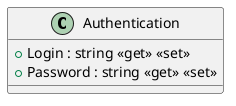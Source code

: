 @startuml
class Authentication {
    + Login : string <<get>> <<set>>
    + Password : string <<get>> <<set>>
}
@enduml
